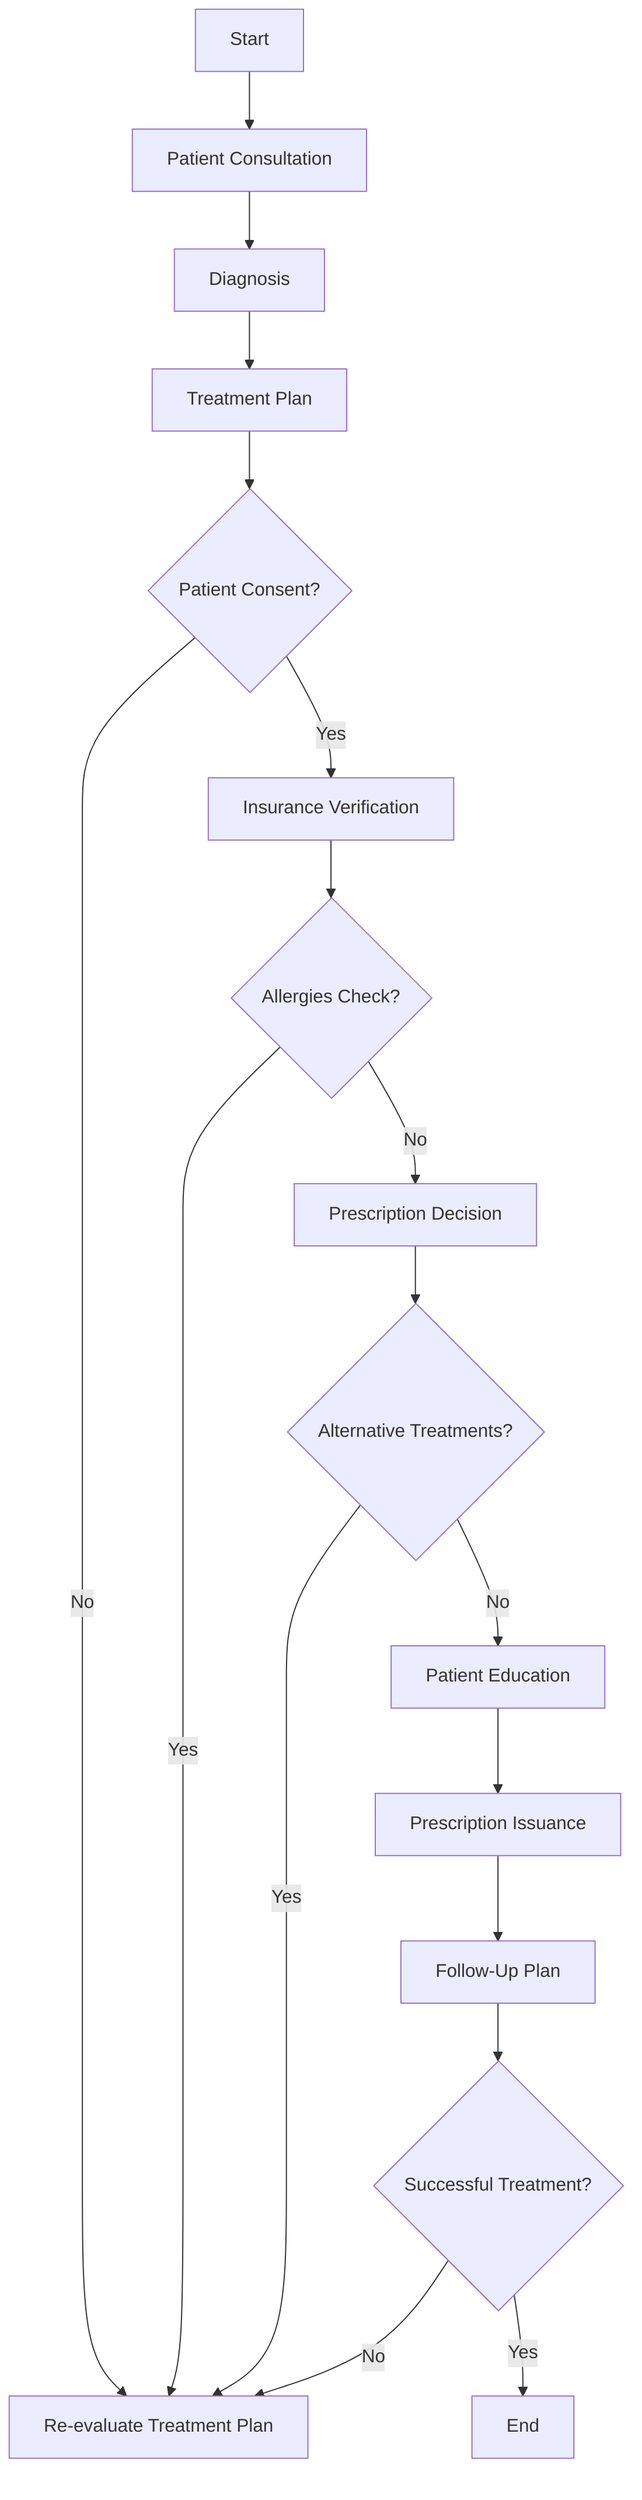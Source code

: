 flowchart TD
    A[Start] --> B[Patient Consultation]
    B --> C[Diagnosis]
    C --> D[Treatment Plan]
    D --> E{Patient Consent?}
    E -- Yes --> F[Insurance Verification]
    E -- No --> J[Re-evaluate Treatment Plan]
    F --> G{Allergies Check?}
    G -- Yes --> J[Re-evaluate Treatment Plan]
    G -- No --> H[Prescription Decision]
    H --> I{Alternative Treatments?}
    I -- Yes --> J[Re-evaluate Treatment Plan]
    I -- No --> K[Patient Education]
    K --> L[Prescription Issuance]
    L --> M[Follow-Up Plan]
    M --> N{Successful Treatment?}
    N -- Yes --> O[End]
    N -- No --> J[Re-evaluate Treatment Plan]